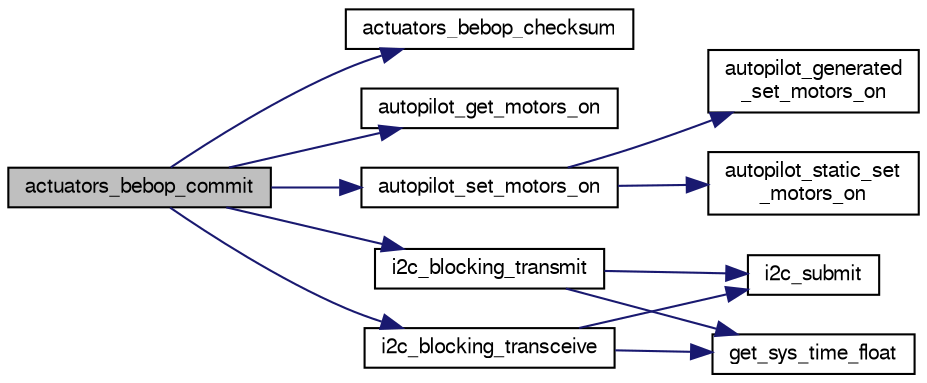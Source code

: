 digraph "actuators_bebop_commit"
{
  edge [fontname="FreeSans",fontsize="10",labelfontname="FreeSans",labelfontsize="10"];
  node [fontname="FreeSans",fontsize="10",shape=record];
  rankdir="LR";
  Node1 [label="actuators_bebop_commit",height=0.2,width=0.4,color="black", fillcolor="grey75", style="filled", fontcolor="black"];
  Node1 -> Node2 [color="midnightblue",fontsize="10",style="solid",fontname="FreeSans"];
  Node2 [label="actuators_bebop_checksum",height=0.2,width=0.4,color="black", fillcolor="white", style="filled",URL="$boards_2bebop_2actuators_8c.html#a9e7d18b02ea0d8803a375c6abd8bdb3c"];
  Node1 -> Node3 [color="midnightblue",fontsize="10",style="solid",fontname="FreeSans"];
  Node3 [label="autopilot_get_motors_on",height=0.2,width=0.4,color="black", fillcolor="white", style="filled",URL="$autopilot_8c.html#a6b52f0f9cd2cbf420a77029513ea6f35",tooltip="get motors status "];
  Node1 -> Node4 [color="midnightblue",fontsize="10",style="solid",fontname="FreeSans"];
  Node4 [label="autopilot_set_motors_on",height=0.2,width=0.4,color="black", fillcolor="white", style="filled",URL="$autopilot_8c.html#a984f4d5c6b86649c92c12acff12025f5",tooltip="turn motors on/off, eventually depending of the current mode set kill_throttle accordingly FIXME is i..."];
  Node4 -> Node5 [color="midnightblue",fontsize="10",style="solid",fontname="FreeSans"];
  Node5 [label="autopilot_generated\l_set_motors_on",height=0.2,width=0.4,color="black", fillcolor="white", style="filled",URL="$fixedwing_2autopilot__generated_8c.html#ae22ba131f3568b0ef1e9b5b57bdf74ab"];
  Node4 -> Node6 [color="midnightblue",fontsize="10",style="solid",fontname="FreeSans"];
  Node6 [label="autopilot_static_set\l_motors_on",height=0.2,width=0.4,color="black", fillcolor="white", style="filled",URL="$fixedwing_2autopilot__static_8c.html#abfbb0a41b76eefca4b0df8297b2569c8"];
  Node1 -> Node7 [color="midnightblue",fontsize="10",style="solid",fontname="FreeSans"];
  Node7 [label="i2c_blocking_transceive",height=0.2,width=0.4,color="black", fillcolor="white", style="filled",URL="$group__i2c.html#ga0666a38e1bb2dc7a6b796a404e27fef4",tooltip="Submit a write/read transaction and wait for it to complete. "];
  Node7 -> Node8 [color="midnightblue",fontsize="10",style="solid",fontname="FreeSans"];
  Node8 [label="i2c_submit",height=0.2,width=0.4,color="black", fillcolor="white", style="filled",URL="$group__i2c.html#ga4eed48e542a9c71b93372f5a38d7e367",tooltip="Submit a I2C transaction. "];
  Node7 -> Node9 [color="midnightblue",fontsize="10",style="solid",fontname="FreeSans"];
  Node9 [label="get_sys_time_float",height=0.2,width=0.4,color="black", fillcolor="white", style="filled",URL="$sys__time_8h.html#af486c2fb33d8d33645256a9970eb056e",tooltip="Get the time in seconds since startup. "];
  Node1 -> Node10 [color="midnightblue",fontsize="10",style="solid",fontname="FreeSans"];
  Node10 [label="i2c_blocking_transmit",height=0.2,width=0.4,color="black", fillcolor="white", style="filled",URL="$group__i2c.html#gad729c07f3a162f0463cbe381f4b538d3",tooltip="Submit a write only transaction and wait for it to complete. "];
  Node10 -> Node8 [color="midnightblue",fontsize="10",style="solid",fontname="FreeSans"];
  Node10 -> Node9 [color="midnightblue",fontsize="10",style="solid",fontname="FreeSans"];
}
